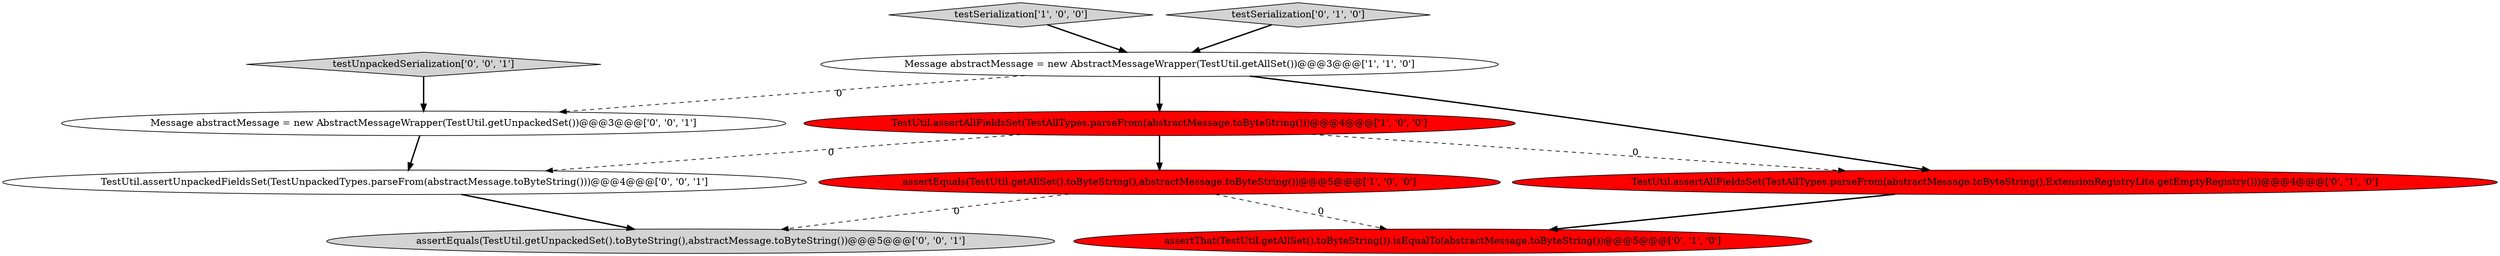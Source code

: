 digraph {
2 [style = filled, label = "assertEquals(TestUtil.getAllSet().toByteString(),abstractMessage.toByteString())@@@5@@@['1', '0', '0']", fillcolor = red, shape = ellipse image = "AAA1AAABBB1BBB"];
8 [style = filled, label = "assertEquals(TestUtil.getUnpackedSet().toByteString(),abstractMessage.toByteString())@@@5@@@['0', '0', '1']", fillcolor = lightgray, shape = ellipse image = "AAA0AAABBB3BBB"];
5 [style = filled, label = "TestUtil.assertAllFieldsSet(TestAllTypes.parseFrom(abstractMessage.toByteString(),ExtensionRegistryLite.getEmptyRegistry()))@@@4@@@['0', '1', '0']", fillcolor = red, shape = ellipse image = "AAA1AAABBB2BBB"];
7 [style = filled, label = "Message abstractMessage = new AbstractMessageWrapper(TestUtil.getUnpackedSet())@@@3@@@['0', '0', '1']", fillcolor = white, shape = ellipse image = "AAA0AAABBB3BBB"];
10 [style = filled, label = "testUnpackedSerialization['0', '0', '1']", fillcolor = lightgray, shape = diamond image = "AAA0AAABBB3BBB"];
0 [style = filled, label = "testSerialization['1', '0', '0']", fillcolor = lightgray, shape = diamond image = "AAA0AAABBB1BBB"];
6 [style = filled, label = "testSerialization['0', '1', '0']", fillcolor = lightgray, shape = diamond image = "AAA0AAABBB2BBB"];
3 [style = filled, label = "Message abstractMessage = new AbstractMessageWrapper(TestUtil.getAllSet())@@@3@@@['1', '1', '0']", fillcolor = white, shape = ellipse image = "AAA0AAABBB1BBB"];
4 [style = filled, label = "assertThat(TestUtil.getAllSet().toByteString()).isEqualTo(abstractMessage.toByteString())@@@5@@@['0', '1', '0']", fillcolor = red, shape = ellipse image = "AAA1AAABBB2BBB"];
1 [style = filled, label = "TestUtil.assertAllFieldsSet(TestAllTypes.parseFrom(abstractMessage.toByteString()))@@@4@@@['1', '0', '0']", fillcolor = red, shape = ellipse image = "AAA1AAABBB1BBB"];
9 [style = filled, label = "TestUtil.assertUnpackedFieldsSet(TestUnpackedTypes.parseFrom(abstractMessage.toByteString()))@@@4@@@['0', '0', '1']", fillcolor = white, shape = ellipse image = "AAA0AAABBB3BBB"];
0->3 [style = bold, label=""];
7->9 [style = bold, label=""];
6->3 [style = bold, label=""];
1->9 [style = dashed, label="0"];
1->2 [style = bold, label=""];
3->5 [style = bold, label=""];
1->5 [style = dashed, label="0"];
3->1 [style = bold, label=""];
9->8 [style = bold, label=""];
3->7 [style = dashed, label="0"];
10->7 [style = bold, label=""];
2->8 [style = dashed, label="0"];
5->4 [style = bold, label=""];
2->4 [style = dashed, label="0"];
}
